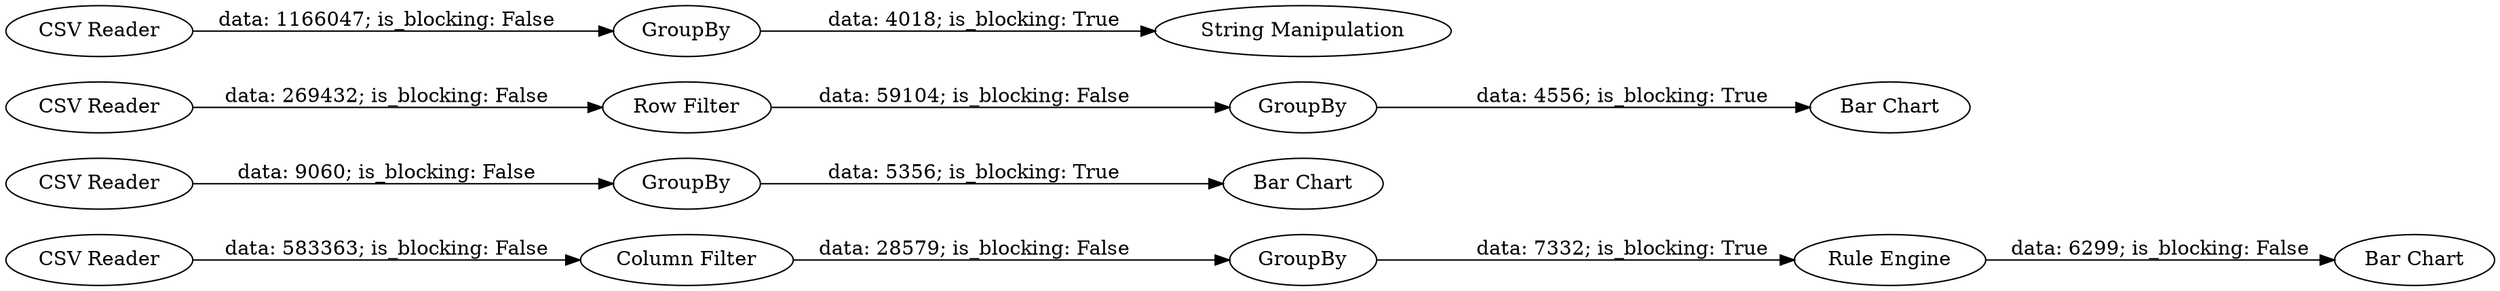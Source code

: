 digraph {
	"7153814011589679619_3" [label="CSV Reader"]
	"7153814011589679619_2" [label="CSV Reader"]
	"7153814011589679619_5" [label="Row Filter"]
	"7153814011589679619_9" [label=GroupBy]
	"7153814011589679619_14" [label="Bar Chart"]
	"7153814011589679619_11" [label="Rule Engine"]
	"7153814011589679619_16" [label="String Manipulation"]
	"7153814011589679619_15" [label="Bar Chart"]
	"7153814011589679619_13" [label="Bar Chart"]
	"7153814011589679619_1" [label="CSV Reader"]
	"7153814011589679619_7" [label=GroupBy]
	"7153814011589679619_8" [label=GroupBy]
	"7153814011589679619_10" [label=GroupBy]
	"7153814011589679619_6" [label="Column Filter"]
	"7153814011589679619_4" [label="CSV Reader"]
	"7153814011589679619_10" -> "7153814011589679619_11" [label="data: 7332; is_blocking: True"]
	"7153814011589679619_8" -> "7153814011589679619_14" [label="data: 4556; is_blocking: True"]
	"7153814011589679619_6" -> "7153814011589679619_10" [label="data: 28579; is_blocking: False"]
	"7153814011589679619_5" -> "7153814011589679619_8" [label="data: 59104; is_blocking: False"]
	"7153814011589679619_1" -> "7153814011589679619_5" [label="data: 269432; is_blocking: False"]
	"7153814011589679619_9" -> "7153814011589679619_15" [label="data: 5356; is_blocking: True"]
	"7153814011589679619_11" -> "7153814011589679619_13" [label="data: 6299; is_blocking: False"]
	"7153814011589679619_2" -> "7153814011589679619_9" [label="data: 9060; is_blocking: False"]
	"7153814011589679619_3" -> "7153814011589679619_6" [label="data: 583363; is_blocking: False"]
	"7153814011589679619_4" -> "7153814011589679619_7" [label="data: 1166047; is_blocking: False"]
	"7153814011589679619_7" -> "7153814011589679619_16" [label="data: 4018; is_blocking: True"]
	rankdir=LR
}
